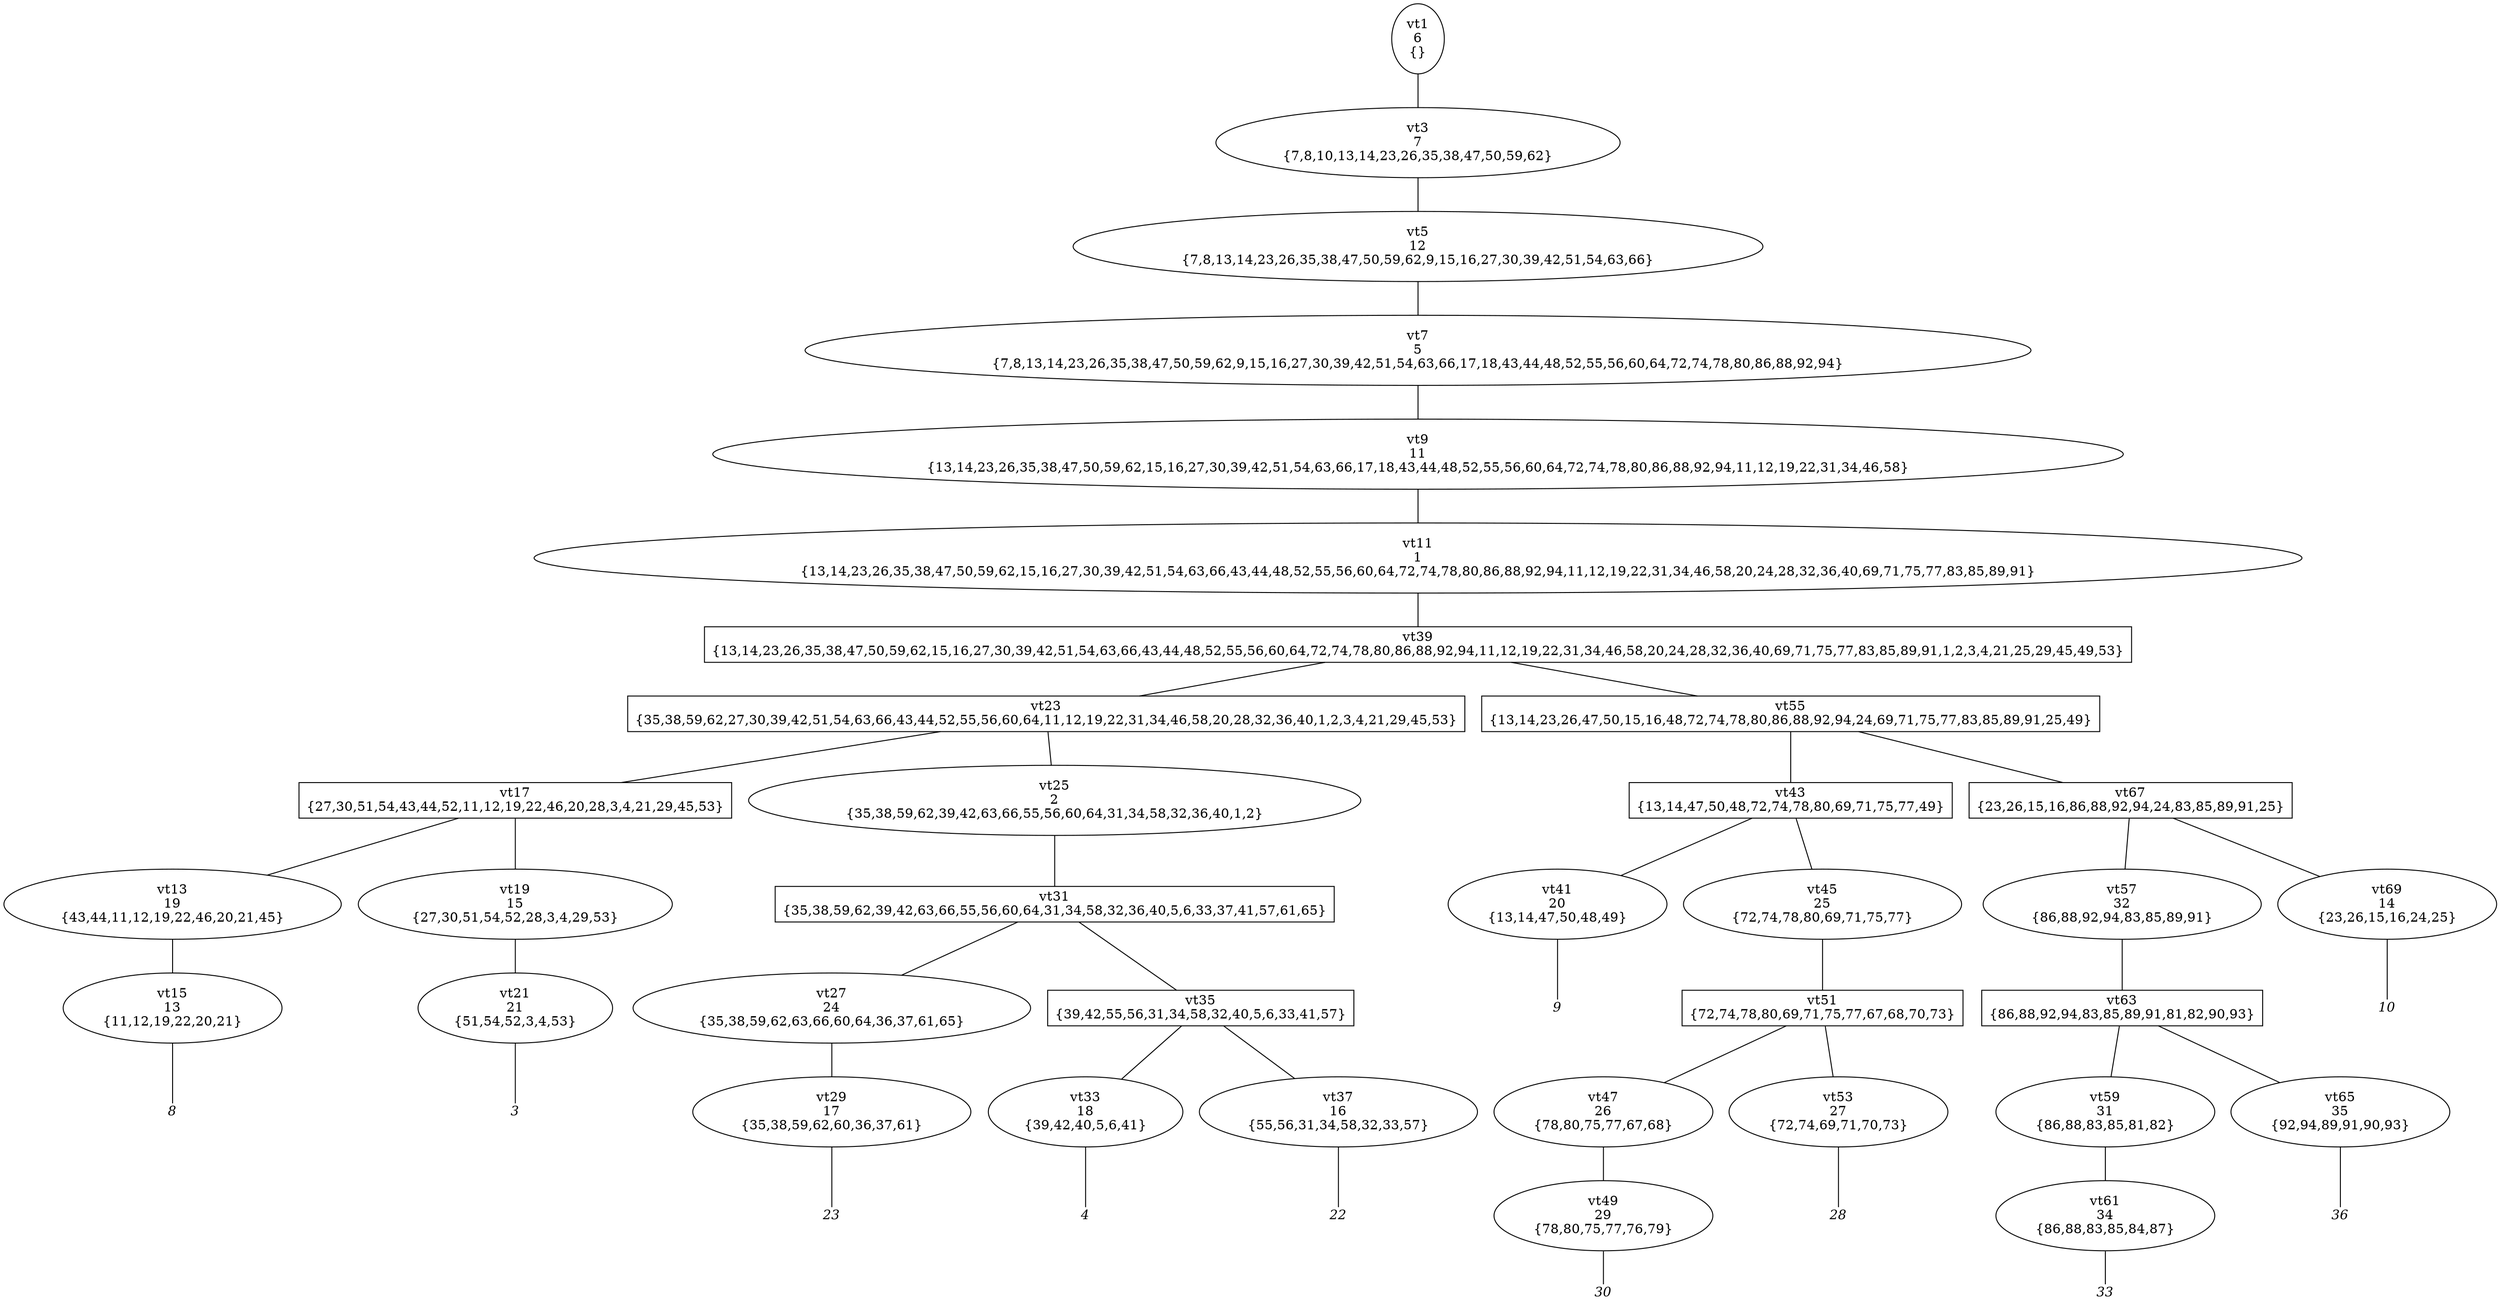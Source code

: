 
digraph vtree {

overlap=false

n1 [label="vt1
6
{}",shape="ellipse"]; 
n3 [label="vt3
7
{7,8,10,13,14,23,26,35,38,47,50,59,62}",shape="ellipse"]; 
n5 [label="vt5
12
{7,8,13,14,23,26,35,38,47,50,59,62,9,15,16,27,30,39,42,51,54,63,66}",shape="ellipse"]; 
n7 [label="vt7
5
{7,8,13,14,23,26,35,38,47,50,59,62,9,15,16,27,30,39,42,51,54,63,66,17,18,43,44,48,52,55,56,60,64,72,74,78,80,86,88,92,94}",shape="ellipse"]; 
n9 [label="vt9
11
{13,14,23,26,35,38,47,50,59,62,15,16,27,30,39,42,51,54,63,66,17,18,43,44,48,52,55,56,60,64,72,74,78,80,86,88,92,94,11,12,19,22,31,34,46,58}",shape="ellipse"]; 
n11 [label="vt11
1
{13,14,23,26,35,38,47,50,59,62,15,16,27,30,39,42,51,54,63,66,43,44,48,52,55,56,60,64,72,74,78,80,86,88,92,94,11,12,19,22,31,34,46,58,20,24,28,32,36,40,69,71,75,77,83,85,89,91}",shape="ellipse"]; 
n39 [label="vt39
{13,14,23,26,35,38,47,50,59,62,15,16,27,30,39,42,51,54,63,66,43,44,48,52,55,56,60,64,72,74,78,80,86,88,92,94,11,12,19,22,31,34,46,58,20,24,28,32,36,40,69,71,75,77,83,85,89,91,1,2,3,4,21,25,29,45,49,53}",shape="box"]; 
n23 [label="vt23
{35,38,59,62,27,30,39,42,51,54,63,66,43,44,52,55,56,60,64,11,12,19,22,31,34,46,58,20,28,32,36,40,1,2,3,4,21,29,45,53}",shape="box"]; 
n17 [label="vt17
{27,30,51,54,43,44,52,11,12,19,22,46,20,28,3,4,21,29,45,53}",shape="box"]; 
n13 [label="vt13
19
{43,44,11,12,19,22,46,20,21,45}",shape="ellipse"]; 
n15 [label="vt15
13
{11,12,19,22,20,21}",shape="ellipse"]; 
n16 [label="8",fontname="Times-Italic",fontsize=14,shape=plaintext,fixedsize=true,width=.25,height=.25]; 
n19 [label="vt19
15
{27,30,51,54,52,28,3,4,29,53}",shape="ellipse"]; 
n21 [label="vt21
21
{51,54,52,3,4,53}",shape="ellipse"]; 
n22 [label="3",fontname="Times-Italic",fontsize=14,shape=plaintext,fixedsize=true,width=.25,height=.25]; 
n25 [label="vt25
2
{35,38,59,62,39,42,63,66,55,56,60,64,31,34,58,32,36,40,1,2}",shape="ellipse"]; 
n31 [label="vt31
{35,38,59,62,39,42,63,66,55,56,60,64,31,34,58,32,36,40,5,6,33,37,41,57,61,65}",shape="box"]; 
n27 [label="vt27
24
{35,38,59,62,63,66,60,64,36,37,61,65}",shape="ellipse"]; 
n29 [label="vt29
17
{35,38,59,62,60,36,37,61}",shape="ellipse"]; 
n30 [label="23",fontname="Times-Italic",fontsize=14,shape=plaintext,fixedsize=true,width=.25,height=.25]; 
n35 [label="vt35
{39,42,55,56,31,34,58,32,40,5,6,33,41,57}",shape="box"]; 
n33 [label="vt33
18
{39,42,40,5,6,41}",shape="ellipse"]; 
n34 [label="4",fontname="Times-Italic",fontsize=14,shape=plaintext,fixedsize=true,width=.25,height=.25]; 
n37 [label="vt37
16
{55,56,31,34,58,32,33,57}",shape="ellipse"]; 
n38 [label="22",fontname="Times-Italic",fontsize=14,shape=plaintext,fixedsize=true,width=.25,height=.25]; 
n55 [label="vt55
{13,14,23,26,47,50,15,16,48,72,74,78,80,86,88,92,94,24,69,71,75,77,83,85,89,91,25,49}",shape="box"]; 
n43 [label="vt43
{13,14,47,50,48,72,74,78,80,69,71,75,77,49}",shape="box"]; 
n41 [label="vt41
20
{13,14,47,50,48,49}",shape="ellipse"]; 
n42 [label="9",fontname="Times-Italic",fontsize=14,shape=plaintext,fixedsize=true,width=.25,height=.25]; 
n45 [label="vt45
25
{72,74,78,80,69,71,75,77}",shape="ellipse"]; 
n51 [label="vt51
{72,74,78,80,69,71,75,77,67,68,70,73}",shape="box"]; 
n47 [label="vt47
26
{78,80,75,77,67,68}",shape="ellipse"]; 
n49 [label="vt49
29
{78,80,75,77,76,79}",shape="ellipse"]; 
n50 [label="30",fontname="Times-Italic",fontsize=14,shape=plaintext,fixedsize=true,width=.25,height=.25]; 
n53 [label="vt53
27
{72,74,69,71,70,73}",shape="ellipse"]; 
n54 [label="28",fontname="Times-Italic",fontsize=14,shape=plaintext,fixedsize=true,width=.25,height=.25]; 
n67 [label="vt67
{23,26,15,16,86,88,92,94,24,83,85,89,91,25}",shape="box"]; 
n57 [label="vt57
32
{86,88,92,94,83,85,89,91}",shape="ellipse"]; 
n63 [label="vt63
{86,88,92,94,83,85,89,91,81,82,90,93}",shape="box"]; 
n59 [label="vt59
31
{86,88,83,85,81,82}",shape="ellipse"]; 
n61 [label="vt61
34
{86,88,83,85,84,87}",shape="ellipse"]; 
n62 [label="33",fontname="Times-Italic",fontsize=14,shape=plaintext,fixedsize=true,width=.25,height=.25]; 
n65 [label="vt65
35
{92,94,89,91,90,93}",shape="ellipse"]; 
n66 [label="36",fontname="Times-Italic",fontsize=14,shape=plaintext,fixedsize=true,width=.25,height=.25]; 
n69 [label="vt69
14
{23,26,15,16,24,25}",shape="ellipse"]; 
n70 [label="10",fontname="Times-Italic",fontsize=14,shape=plaintext,fixedsize=true,width=.25,height=.25]; 
n1->n3 [arrowhead=none];
n3->n5 [arrowhead=none];
n5->n7 [arrowhead=none];
n7->n9 [arrowhead=none];
n9->n11 [arrowhead=none];
n11->n39 [arrowhead=none];
n39->n23 [arrowhead=none];
n23->n17 [arrowhead=none];
n17->n13 [arrowhead=none];
n13->n15 [arrowhead=none];
n15->n16 [arrowhead=none];
n17->n19 [arrowhead=none];
n19->n21 [arrowhead=none];
n21->n22 [arrowhead=none];
n23->n25 [arrowhead=none];
n25->n31 [arrowhead=none];
n31->n27 [arrowhead=none];
n27->n29 [arrowhead=none];
n29->n30 [arrowhead=none];
n31->n35 [arrowhead=none];
n35->n33 [arrowhead=none];
n33->n34 [arrowhead=none];
n35->n37 [arrowhead=none];
n37->n38 [arrowhead=none];
n39->n55 [arrowhead=none];
n55->n43 [arrowhead=none];
n43->n41 [arrowhead=none];
n41->n42 [arrowhead=none];
n43->n45 [arrowhead=none];
n45->n51 [arrowhead=none];
n51->n47 [arrowhead=none];
n47->n49 [arrowhead=none];
n49->n50 [arrowhead=none];
n51->n53 [arrowhead=none];
n53->n54 [arrowhead=none];
n55->n67 [arrowhead=none];
n67->n57 [arrowhead=none];
n57->n63 [arrowhead=none];
n63->n59 [arrowhead=none];
n59->n61 [arrowhead=none];
n61->n62 [arrowhead=none];
n63->n65 [arrowhead=none];
n65->n66 [arrowhead=none];
n67->n69 [arrowhead=none];
n69->n70 [arrowhead=none];


}